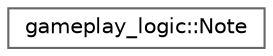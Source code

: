 digraph "Graphical Class Hierarchy"
{
 // LATEX_PDF_SIZE
  bgcolor="transparent";
  edge [fontname=Helvetica,fontsize=10,labelfontname=Helvetica,labelfontsize=10];
  node [fontname=Helvetica,fontsize=10,shape=box,height=0.2,width=0.4];
  rankdir="LR";
  Node0 [id="Node000000",label="gameplay_logic::Note",height=0.2,width=0.4,color="grey40", fillcolor="white", style="filled",URL="$classgameplay__logic_1_1Note.html",tooltip=" "];
}
